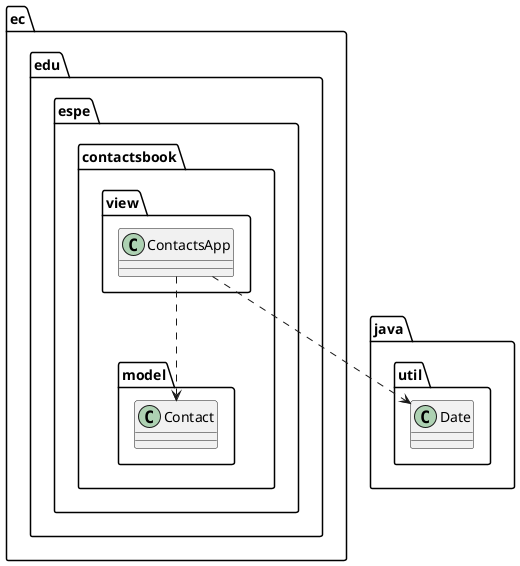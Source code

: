 @startuml
class ec.edu.espe.contactsbook.model.Contact
class ec.edu.espe.contactsbook.view.ContactsApp
class java.util.Date
ec.edu.espe.contactsbook.view.ContactsApp ..> ec.edu.espe.contactsbook.model.Contact
ec.edu.espe.contactsbook.view.ContactsApp ..> java.util.Date
@enduml